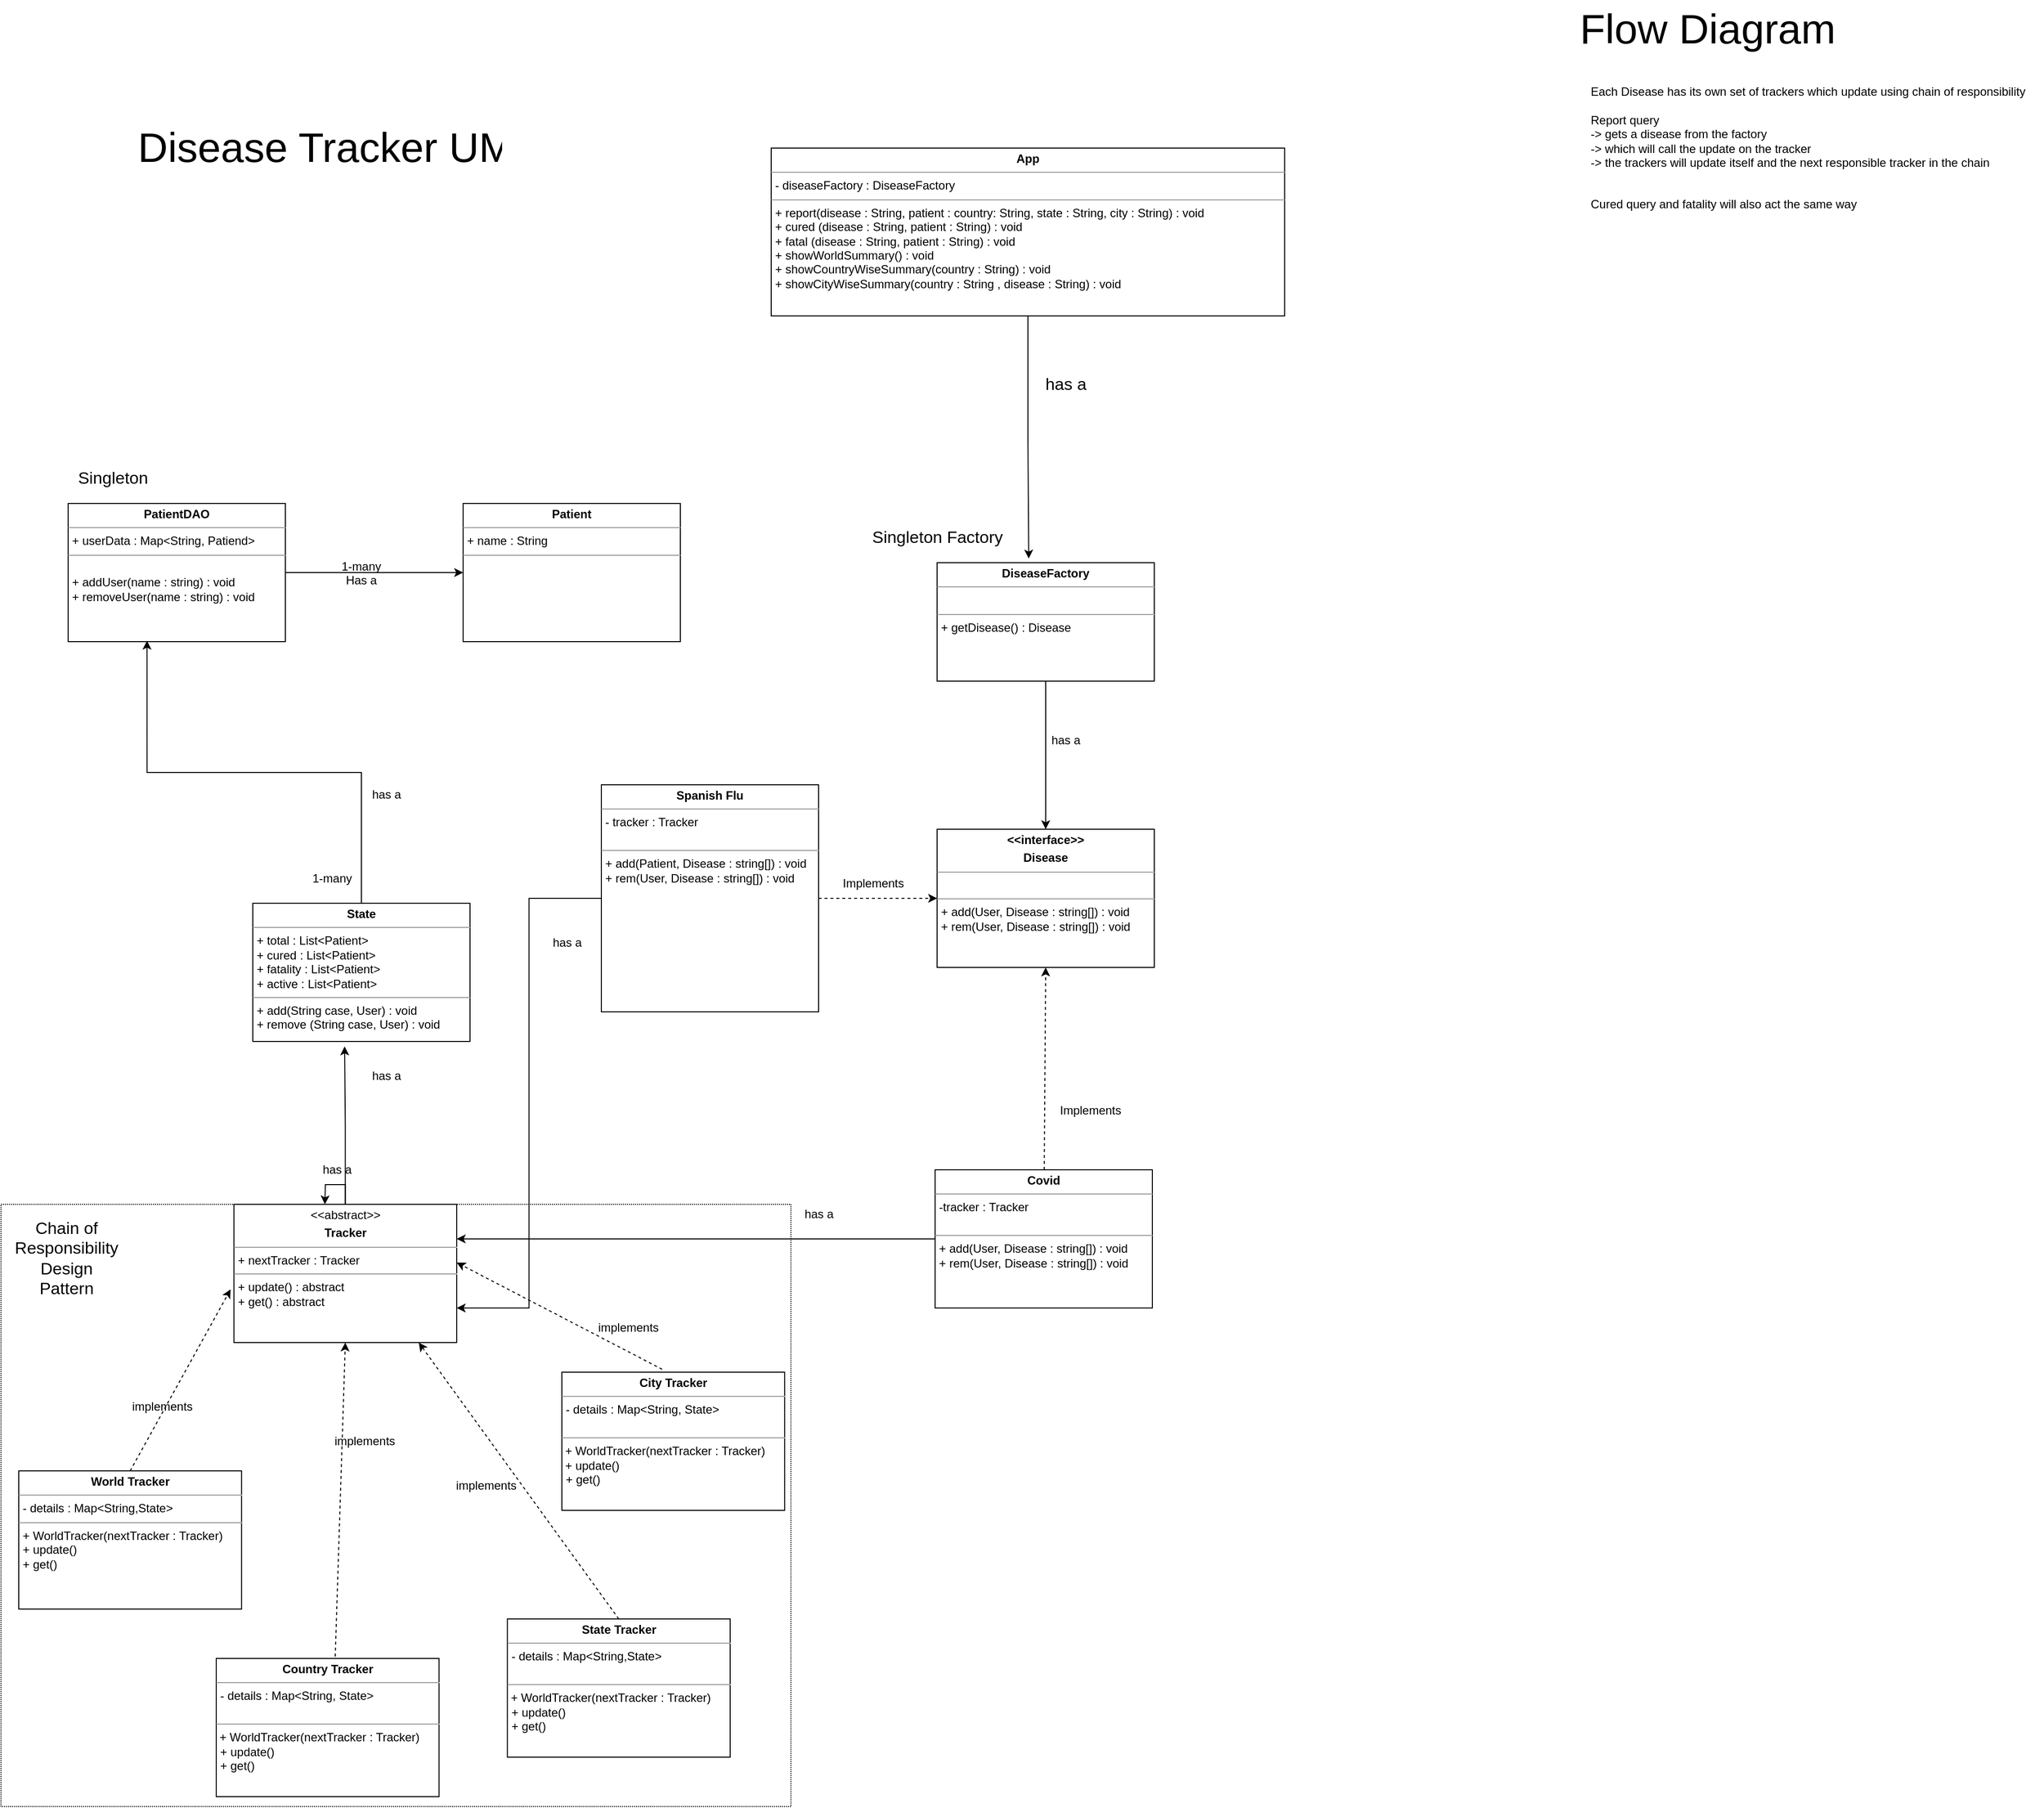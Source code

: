 <mxfile version="20.8.10" type="device"><diagram id="C5RBs43oDa-KdzZeNtuy" name="Page-1"><mxGraphModel dx="2693" dy="2446" grid="1" gridSize="10" guides="1" tooltips="1" connect="1" arrows="1" fold="1" page="1" pageScale="1" pageWidth="827" pageHeight="1169" math="0" shadow="0"><root><mxCell id="WIyWlLk6GJQsqaUBKTNV-0"/><mxCell id="WIyWlLk6GJQsqaUBKTNV-1" parent="WIyWlLk6GJQsqaUBKTNV-0"/><mxCell id="6b5QpI333BXi63DUyeJo-0" value="&lt;p style=&quot;margin:0px;margin-top:4px;text-align:center;&quot;&gt;&lt;b&gt;&amp;lt;&amp;lt;interface&amp;gt;&amp;gt;&lt;/b&gt;&lt;/p&gt;&lt;p style=&quot;margin:0px;margin-top:4px;text-align:center;&quot;&gt;&lt;b&gt;Disease&lt;/b&gt;&lt;/p&gt;&lt;hr size=&quot;1&quot;&gt;&lt;p style=&quot;margin:0px;margin-left:4px;&quot;&gt;&lt;br&gt;&lt;/p&gt;&lt;hr size=&quot;1&quot;&gt;&lt;p style=&quot;margin:0px;margin-left:4px;&quot;&gt;+ add(User, Disease : string[]) : void&lt;/p&gt;&lt;p style=&quot;margin:0px;margin-left:4px;&quot;&gt;+ rem(User, Disease : string[]) : void&lt;/p&gt;&lt;p style=&quot;margin:0px;margin-left:4px;&quot;&gt;&lt;br&gt;&lt;/p&gt;" style="verticalAlign=top;align=left;overflow=fill;fontSize=12;fontFamily=Helvetica;html=1;" parent="WIyWlLk6GJQsqaUBKTNV-1" vertex="1"><mxGeometry x="170" y="150" width="220" height="140" as="geometry"/></mxCell><mxCell id="v3sYhEWFBkxOG5H2Zi32-28" style="edgeStyle=orthogonalEdgeStyle;rounded=0;orthogonalLoop=1;jettySize=auto;html=1;entryX=1;entryY=0.25;entryDx=0;entryDy=0;" edge="1" parent="WIyWlLk6GJQsqaUBKTNV-1" source="6b5QpI333BXi63DUyeJo-1" target="v3sYhEWFBkxOG5H2Zi32-7"><mxGeometry relative="1" as="geometry"/></mxCell><mxCell id="6b5QpI333BXi63DUyeJo-1" value="&lt;p style=&quot;margin:0px;margin-top:4px;text-align:center;&quot;&gt;&lt;b&gt;Covid&lt;/b&gt;&lt;/p&gt;&lt;hr size=&quot;1&quot;&gt;&lt;p style=&quot;margin:0px;margin-left:4px;&quot;&gt;-tracker : Tracker&lt;/p&gt;&lt;p style=&quot;margin:0px;margin-left:4px;&quot;&gt;&lt;br&gt;&lt;/p&gt;&lt;hr size=&quot;1&quot;&gt;&lt;p style=&quot;margin:0px;margin-left:4px;&quot;&gt;+ add(User, Disease : string[]) : void&lt;/p&gt;&lt;p style=&quot;margin:0px;margin-left:4px;&quot;&gt;+ rem(User, Disease : string[]) : void&lt;/p&gt;&lt;p style=&quot;margin:0px;margin-left:4px;&quot;&gt;&lt;br&gt;&lt;/p&gt;" style="verticalAlign=top;align=left;overflow=fill;fontSize=12;fontFamily=Helvetica;html=1;" parent="WIyWlLk6GJQsqaUBKTNV-1" vertex="1"><mxGeometry x="168" y="495" width="220" height="140" as="geometry"/></mxCell><mxCell id="v3sYhEWFBkxOG5H2Zi32-29" style="edgeStyle=orthogonalEdgeStyle;rounded=0;orthogonalLoop=1;jettySize=auto;html=1;entryX=1;entryY=0.75;entryDx=0;entryDy=0;" edge="1" parent="WIyWlLk6GJQsqaUBKTNV-1" source="6b5QpI333BXi63DUyeJo-2" target="v3sYhEWFBkxOG5H2Zi32-7"><mxGeometry relative="1" as="geometry"/></mxCell><mxCell id="6b5QpI333BXi63DUyeJo-2" value="&lt;p style=&quot;margin:0px;margin-top:4px;text-align:center;&quot;&gt;&lt;b&gt;Spanish Flu&lt;/b&gt;&lt;/p&gt;&lt;hr size=&quot;1&quot;&gt;&lt;p style=&quot;margin:0px;margin-left:4px;&quot;&gt;- tracker : Tracker&lt;/p&gt;&lt;p style=&quot;margin:0px;margin-left:4px;&quot;&gt;&lt;br&gt;&lt;/p&gt;&lt;hr size=&quot;1&quot;&gt;&lt;p style=&quot;margin:0px;margin-left:4px;&quot;&gt;+ add(Patient, Disease : string[]) : void&lt;/p&gt;&lt;p style=&quot;margin:0px;margin-left:4px;&quot;&gt;+ rem(User, Disease : string[]) : void&lt;/p&gt;&lt;p style=&quot;margin:0px;margin-left:4px;&quot;&gt;&lt;br&gt;&lt;/p&gt;" style="verticalAlign=top;align=left;overflow=fill;fontSize=12;fontFamily=Helvetica;html=1;" parent="WIyWlLk6GJQsqaUBKTNV-1" vertex="1"><mxGeometry x="-170" y="105" width="220" height="230" as="geometry"/></mxCell><mxCell id="6b5QpI333BXi63DUyeJo-5" value="" style="html=1;labelBackgroundColor=#ffffff;startArrow=none;startFill=0;startSize=6;endArrow=classic;endFill=1;endSize=6;jettySize=auto;orthogonalLoop=1;strokeWidth=1;dashed=1;fontSize=14;rounded=0;" parent="WIyWlLk6GJQsqaUBKTNV-1" edge="1" source="6b5QpI333BXi63DUyeJo-1"><mxGeometry width="60" height="60" relative="1" as="geometry"><mxPoint x="280" y="500" as="sourcePoint"/><mxPoint x="280" y="290" as="targetPoint"/></mxGeometry></mxCell><mxCell id="6b5QpI333BXi63DUyeJo-6" value="Implements" style="text;html=1;align=center;verticalAlign=middle;resizable=0;points=[];autosize=1;strokeColor=none;fillColor=none;" parent="WIyWlLk6GJQsqaUBKTNV-1" vertex="1"><mxGeometry x="280" y="420" width="90" height="30" as="geometry"/></mxCell><mxCell id="6b5QpI333BXi63DUyeJo-7" value="" style="html=1;labelBackgroundColor=#ffffff;startArrow=none;startFill=0;startSize=6;endArrow=classic;endFill=1;endSize=6;jettySize=auto;orthogonalLoop=1;strokeWidth=1;dashed=1;fontSize=14;rounded=0;entryX=0;entryY=0.5;entryDx=0;entryDy=0;" parent="WIyWlLk6GJQsqaUBKTNV-1" source="6b5QpI333BXi63DUyeJo-2" target="6b5QpI333BXi63DUyeJo-0" edge="1"><mxGeometry width="60" height="60" relative="1" as="geometry"><mxPoint x="430" y="280" as="sourcePoint"/><mxPoint x="390" y="195" as="targetPoint"/></mxGeometry></mxCell><mxCell id="6b5QpI333BXi63DUyeJo-9" value="Implements" style="text;html=1;align=center;verticalAlign=middle;resizable=0;points=[];autosize=1;strokeColor=none;fillColor=none;" parent="WIyWlLk6GJQsqaUBKTNV-1" vertex="1"><mxGeometry x="60" y="190" width="90" height="30" as="geometry"/></mxCell><mxCell id="6b5QpI333BXi63DUyeJo-11" style="edgeStyle=orthogonalEdgeStyle;rounded=0;orthogonalLoop=1;jettySize=auto;html=1;entryX=0.5;entryY=0;entryDx=0;entryDy=0;" parent="WIyWlLk6GJQsqaUBKTNV-1" source="6b5QpI333BXi63DUyeJo-10" target="6b5QpI333BXi63DUyeJo-0" edge="1"><mxGeometry relative="1" as="geometry"/></mxCell><mxCell id="6b5QpI333BXi63DUyeJo-10" value="&lt;p style=&quot;margin:0px;margin-top:4px;text-align:center;&quot;&gt;&lt;b style=&quot;background-color: initial;&quot;&gt;DiseaseFactory&lt;/b&gt;&lt;/p&gt;&lt;hr size=&quot;1&quot;&gt;&lt;p style=&quot;margin:0px;margin-left:4px;&quot;&gt;&lt;br&gt;&lt;/p&gt;&lt;hr size=&quot;1&quot;&gt;&lt;p style=&quot;margin:0px;margin-left:4px;&quot;&gt;+ getDisease() : Disease&lt;/p&gt;&lt;p style=&quot;margin:0px;margin-left:4px;&quot;&gt;&lt;br&gt;&lt;/p&gt;" style="verticalAlign=top;align=left;overflow=fill;fontSize=12;fontFamily=Helvetica;html=1;" parent="WIyWlLk6GJQsqaUBKTNV-1" vertex="1"><mxGeometry x="170" y="-120" width="220" height="120" as="geometry"/></mxCell><mxCell id="v3sYhEWFBkxOG5H2Zi32-5" value="has a" style="text;html=1;align=center;verticalAlign=middle;resizable=0;points=[];autosize=1;strokeColor=none;fillColor=none;" vertex="1" parent="WIyWlLk6GJQsqaUBKTNV-1"><mxGeometry x="275" y="45" width="50" height="30" as="geometry"/></mxCell><mxCell id="v3sYhEWFBkxOG5H2Zi32-21" value="" style="group;strokeColor=default;strokeWidth=1;dashed=1;dashPattern=1 1;" vertex="1" connectable="0" parent="WIyWlLk6GJQsqaUBKTNV-1"><mxGeometry x="-778" y="530" width="800" height="610" as="geometry"/></mxCell><mxCell id="v3sYhEWFBkxOG5H2Zi32-7" value="&lt;p style=&quot;margin:0px;margin-top:4px;text-align:center;&quot;&gt;&amp;lt;&amp;lt;abstract&amp;gt;&amp;gt;&lt;/p&gt;&lt;p style=&quot;margin:0px;margin-top:4px;text-align:center;&quot;&gt;&lt;b style=&quot;background-color: initial;&quot;&gt;Tracker&lt;/b&gt;&lt;br&gt;&lt;/p&gt;&lt;hr size=&quot;1&quot;&gt;&lt;p style=&quot;margin:0px;margin-left:4px;&quot;&gt;+ nextTracker : Tracker&lt;/p&gt;&lt;hr size=&quot;1&quot;&gt;&lt;p style=&quot;margin:0px;margin-left:4px;&quot;&gt;+&amp;nbsp;update() : abstract&lt;/p&gt;&lt;p style=&quot;border-color: var(--border-color); margin: 0px 0px 0px 4px;&quot;&gt;+ get() : abstract&lt;/p&gt;" style="verticalAlign=top;align=left;overflow=fill;fontSize=12;fontFamily=Helvetica;html=1;" vertex="1" parent="v3sYhEWFBkxOG5H2Zi32-21"><mxGeometry x="235.897" width="225.641" height="140" as="geometry"/></mxCell><mxCell id="v3sYhEWFBkxOG5H2Zi32-8" value="&lt;p style=&quot;margin:0px;margin-top:4px;text-align:center;&quot;&gt;&lt;b&gt;World Tracker&lt;/b&gt;&lt;/p&gt;&lt;hr size=&quot;1&quot;&gt;&lt;p style=&quot;margin:0px;margin-left:4px;&quot;&gt;- details : Map&amp;lt;String,State&amp;gt;&lt;/p&gt;&lt;hr size=&quot;1&quot;&gt;&lt;p style=&quot;margin:0px;margin-left:4px;&quot;&gt;&lt;span style=&quot;background-color: initial;&quot;&gt;+ WorldTracker(nextTracker : Tracker)&lt;/span&gt;&lt;/p&gt;&lt;p style=&quot;border-color: var(--border-color); margin: 0px 0px 0px 4px;&quot;&gt;+ update()&lt;/p&gt;&lt;p style=&quot;border-color: var(--border-color); margin: 0px 0px 0px 4px;&quot;&gt;+ get()&lt;/p&gt;&lt;p style=&quot;border-color: var(--border-color); margin: 0px 0px 0px 4px;&quot;&gt;&lt;br style=&quot;border-color: var(--border-color);&quot;&gt;&lt;/p&gt;" style="verticalAlign=top;align=left;overflow=fill;fontSize=12;fontFamily=Helvetica;html=1;" vertex="1" parent="v3sYhEWFBkxOG5H2Zi32-21"><mxGeometry x="18" y="270" width="225.641" height="140" as="geometry"/></mxCell><mxCell id="v3sYhEWFBkxOG5H2Zi32-9" value="" style="html=1;labelBackgroundColor=#ffffff;startArrow=none;startFill=0;startSize=6;endArrow=classic;endFill=1;endSize=6;jettySize=auto;orthogonalLoop=1;strokeWidth=1;dashed=1;fontSize=14;rounded=0;entryX=-0.015;entryY=0.615;entryDx=0;entryDy=0;exitX=0.5;exitY=0;exitDx=0;exitDy=0;entryPerimeter=0;" edge="1" parent="v3sYhEWFBkxOG5H2Zi32-21" source="v3sYhEWFBkxOG5H2Zi32-8" target="v3sYhEWFBkxOG5H2Zi32-7"><mxGeometry width="60" height="60" relative="1" as="geometry"><mxPoint x="307.692" y="350" as="sourcePoint"/><mxPoint x="307.692" y="140" as="targetPoint"/></mxGeometry></mxCell><mxCell id="v3sYhEWFBkxOG5H2Zi32-10" value="&lt;p style=&quot;margin:0px;margin-top:4px;text-align:center;&quot;&gt;&lt;b&gt;Country Tracker&lt;/b&gt;&lt;/p&gt;&lt;hr size=&quot;1&quot;&gt;&lt;p style=&quot;margin:0px;margin-left:4px;&quot;&gt;- details : Map&amp;lt;String, State&amp;gt;&lt;/p&gt;&lt;p style=&quot;margin:0px;margin-left:4px;&quot;&gt;&lt;br&gt;&lt;/p&gt;&lt;hr size=&quot;1&quot;&gt;&lt;p style=&quot;margin:0px;margin-left:4px;&quot;&gt;&lt;/p&gt;&amp;nbsp;+ WorldTracker(nextTracker : Tracker)&lt;p style=&quot;margin:0px;margin-left:4px;&quot;&gt;+ update()&lt;/p&gt;&lt;p style=&quot;margin:0px;margin-left:4px;&quot;&gt;+ get()&lt;/p&gt;&lt;p style=&quot;margin:0px;margin-left:4px;&quot;&gt;&lt;br&gt;&lt;/p&gt;" style="verticalAlign=top;align=left;overflow=fill;fontSize=12;fontFamily=Helvetica;html=1;" vertex="1" parent="v3sYhEWFBkxOG5H2Zi32-21"><mxGeometry x="217.998" y="460" width="225.641" height="140" as="geometry"/></mxCell><mxCell id="v3sYhEWFBkxOG5H2Zi32-11" value="&lt;p style=&quot;margin:0px;margin-top:4px;text-align:center;&quot;&gt;&lt;b&gt;State Tracker&lt;/b&gt;&lt;/p&gt;&lt;hr size=&quot;1&quot;&gt;&lt;p style=&quot;margin:0px;margin-left:4px;&quot;&gt;- details : Map&amp;lt;String,State&amp;gt;&lt;/p&gt;&lt;p style=&quot;margin:0px;margin-left:4px;&quot;&gt;&lt;br&gt;&lt;/p&gt;&lt;hr size=&quot;1&quot;&gt;&lt;p style=&quot;margin:0px;margin-left:4px;&quot;&gt;&lt;/p&gt;&amp;nbsp;+ WorldTracker(nextTracker : Tracker)&lt;p style=&quot;margin:0px;margin-left:4px;&quot;&gt;+&amp;nbsp;update()&lt;/p&gt;&lt;p style=&quot;border-color: var(--border-color); margin: 0px 0px 0px 4px;&quot;&gt;+ get()&lt;/p&gt;&lt;p style=&quot;border-color: var(--border-color); margin: 0px 0px 0px 4px;&quot;&gt;&lt;br style=&quot;border-color: var(--border-color);&quot;&gt;&lt;/p&gt;" style="verticalAlign=top;align=left;overflow=fill;fontSize=12;fontFamily=Helvetica;html=1;" vertex="1" parent="v3sYhEWFBkxOG5H2Zi32-21"><mxGeometry x="512.821" y="420" width="225.641" height="140" as="geometry"/></mxCell><mxCell id="v3sYhEWFBkxOG5H2Zi32-12" value="&lt;p style=&quot;margin:0px;margin-top:4px;text-align:center;&quot;&gt;&lt;b&gt;City Tracker&lt;/b&gt;&lt;/p&gt;&lt;hr size=&quot;1&quot;&gt;&lt;p style=&quot;margin:0px;margin-left:4px;&quot;&gt;- details : Map&amp;lt;String, State&amp;gt;&lt;/p&gt;&lt;p style=&quot;margin:0px;margin-left:4px;&quot;&gt;&lt;br&gt;&lt;/p&gt;&lt;hr size=&quot;1&quot;&gt;&lt;p style=&quot;margin:0px;margin-left:4px;&quot;&gt;&lt;/p&gt;&amp;nbsp;+ WorldTracker(nextTracker : Tracker)&amp;nbsp;&lt;br&gt;&lt;span style=&quot;background-color: initial;&quot;&gt;&amp;nbsp;+ &lt;/span&gt;&lt;span style=&quot;background-color: initial;&quot;&gt;update()&lt;/span&gt;&lt;br&gt;&lt;p style=&quot;border-color: var(--border-color); margin: 0px 0px 0px 4px;&quot;&gt;+ get()&lt;/p&gt;&lt;p style=&quot;border-color: var(--border-color); margin: 0px 0px 0px 4px;&quot;&gt;&lt;br style=&quot;border-color: var(--border-color);&quot;&gt;&lt;/p&gt;" style="verticalAlign=top;align=left;overflow=fill;fontSize=12;fontFamily=Helvetica;html=1;" vertex="1" parent="v3sYhEWFBkxOG5H2Zi32-21"><mxGeometry x="567.999" y="170" width="225.641" height="140" as="geometry"/></mxCell><mxCell id="v3sYhEWFBkxOG5H2Zi32-13" value="" style="html=1;labelBackgroundColor=#ffffff;startArrow=none;startFill=0;startSize=6;endArrow=classic;endFill=1;endSize=6;jettySize=auto;orthogonalLoop=1;strokeWidth=1;dashed=1;fontSize=14;rounded=0;entryX=0.5;entryY=1;entryDx=0;entryDy=0;exitX=0.534;exitY=-0.014;exitDx=0;exitDy=0;exitPerimeter=0;" edge="1" parent="v3sYhEWFBkxOG5H2Zi32-21" source="v3sYhEWFBkxOG5H2Zi32-10" target="v3sYhEWFBkxOG5H2Zi32-7"><mxGeometry width="60" height="60" relative="1" as="geometry"><mxPoint x="205.128" y="270" as="sourcePoint"/><mxPoint x="400.0" y="140" as="targetPoint"/></mxGeometry></mxCell><mxCell id="v3sYhEWFBkxOG5H2Zi32-14" value="implements" style="text;html=1;align=center;verticalAlign=middle;resizable=0;points=[];autosize=1;strokeColor=none;fillColor=none;" vertex="1" parent="v3sYhEWFBkxOG5H2Zi32-21"><mxGeometry x="328.205" y="225" width="80" height="30" as="geometry"/></mxCell><mxCell id="v3sYhEWFBkxOG5H2Zi32-15" value="implements" style="text;html=1;align=center;verticalAlign=middle;resizable=0;points=[];autosize=1;strokeColor=none;fillColor=none;" vertex="1" parent="v3sYhEWFBkxOG5H2Zi32-21"><mxGeometry x="123.077" y="190" width="80" height="30" as="geometry"/></mxCell><mxCell id="v3sYhEWFBkxOG5H2Zi32-16" value="" style="html=1;labelBackgroundColor=#ffffff;startArrow=none;startFill=0;startSize=6;endArrow=classic;endFill=1;endSize=6;jettySize=auto;orthogonalLoop=1;strokeWidth=1;dashed=1;fontSize=14;rounded=0;entryX=0.5;entryY=1;entryDx=0;entryDy=0;exitX=0.5;exitY=0;exitDx=0;exitDy=0;" edge="1" parent="v3sYhEWFBkxOG5H2Zi32-21" source="v3sYhEWFBkxOG5H2Zi32-11"><mxGeometry width="60" height="60" relative="1" as="geometry"><mxPoint x="400.0" y="468.04" as="sourcePoint"/><mxPoint x="423.097" y="140" as="targetPoint"/></mxGeometry></mxCell><mxCell id="v3sYhEWFBkxOG5H2Zi32-17" value="implements" style="text;html=1;align=center;verticalAlign=middle;resizable=0;points=[];autosize=1;strokeColor=none;fillColor=none;" vertex="1" parent="v3sYhEWFBkxOG5H2Zi32-21"><mxGeometry x="451.282" y="270" width="80" height="30" as="geometry"/></mxCell><mxCell id="v3sYhEWFBkxOG5H2Zi32-18" value="" style="html=1;labelBackgroundColor=#ffffff;startArrow=none;startFill=0;startSize=6;endArrow=classic;endFill=1;endSize=6;jettySize=auto;orthogonalLoop=1;strokeWidth=1;dashed=1;fontSize=14;rounded=0;entryX=0.5;entryY=1;entryDx=0;entryDy=0;exitX=0.45;exitY=-0.021;exitDx=0;exitDy=0;exitPerimeter=0;" edge="1" parent="v3sYhEWFBkxOG5H2Zi32-21" source="v3sYhEWFBkxOG5H2Zi32-12"><mxGeometry width="60" height="60" relative="1" as="geometry"><mxPoint x="664.082" y="339" as="sourcePoint"/><mxPoint x="461.538" y="59" as="targetPoint"/></mxGeometry></mxCell><mxCell id="v3sYhEWFBkxOG5H2Zi32-19" value="implements" style="text;html=1;align=center;verticalAlign=middle;resizable=0;points=[];autosize=1;strokeColor=none;fillColor=none;" vertex="1" parent="v3sYhEWFBkxOG5H2Zi32-21"><mxGeometry x="594.872" y="110" width="80" height="30" as="geometry"/></mxCell><mxCell id="v3sYhEWFBkxOG5H2Zi32-32" value="Chain of Responsibility Design Pattern&lt;br style=&quot;font-size: 17px;&quot;&gt;" style="text;html=1;strokeColor=none;fillColor=none;align=center;verticalAlign=middle;whiteSpace=wrap;rounded=0;fontSize=17;" vertex="1" parent="v3sYhEWFBkxOG5H2Zi32-21"><mxGeometry x="10.256" y="40" width="112.821" height="30" as="geometry"/></mxCell><mxCell id="v3sYhEWFBkxOG5H2Zi32-22" style="edgeStyle=orthogonalEdgeStyle;rounded=0;orthogonalLoop=1;jettySize=auto;html=1;" edge="1" parent="WIyWlLk6GJQsqaUBKTNV-1" source="v3sYhEWFBkxOG5H2Zi32-7"><mxGeometry relative="1" as="geometry"><mxPoint x="-450" y="530" as="targetPoint"/></mxGeometry></mxCell><mxCell id="v3sYhEWFBkxOG5H2Zi32-23" value="has a" style="text;html=1;align=center;verticalAlign=middle;resizable=0;points=[];autosize=1;strokeColor=none;fillColor=none;" vertex="1" parent="WIyWlLk6GJQsqaUBKTNV-1"><mxGeometry x="-463" y="480" width="50" height="30" as="geometry"/></mxCell><mxCell id="v3sYhEWFBkxOG5H2Zi32-25" value="1-many&#10;Has a" style="group" vertex="1" connectable="0" parent="WIyWlLk6GJQsqaUBKTNV-1"><mxGeometry x="-523" y="-130" width="220" height="495" as="geometry"/></mxCell><mxCell id="v3sYhEWFBkxOG5H2Zi32-1" value="&lt;p style=&quot;margin:0px;margin-top:4px;text-align:center;&quot;&gt;&lt;b style=&quot;background-color: initial;&quot;&gt;State&lt;/b&gt;&lt;br&gt;&lt;/p&gt;&lt;hr size=&quot;1&quot;&gt;&lt;p style=&quot;margin:0px;margin-left:4px;&quot;&gt;+ total : List&amp;lt;Patient&amp;gt;&lt;/p&gt;&lt;p style=&quot;margin:0px;margin-left:4px;&quot;&gt;+ cured : List&amp;lt;Patient&amp;gt;&lt;/p&gt;&lt;p style=&quot;margin:0px;margin-left:4px;&quot;&gt;+ fatality : List&amp;lt;Patient&amp;gt;&lt;/p&gt;&lt;p style=&quot;margin:0px;margin-left:4px;&quot;&gt;+ active : List&amp;lt;Patient&amp;gt;&lt;/p&gt;&lt;hr size=&quot;1&quot;&gt;&lt;p style=&quot;margin:0px;margin-left:4px;&quot;&gt;+ add(String case, User) : void&lt;/p&gt;&lt;p style=&quot;margin:0px;margin-left:4px;&quot;&gt;+ remove (String case, User) : void&lt;/p&gt;" style="verticalAlign=top;align=left;overflow=fill;fontSize=12;fontFamily=Helvetica;html=1;" vertex="1" parent="v3sYhEWFBkxOG5H2Zi32-25"><mxGeometry y="355" width="220" height="140" as="geometry"/></mxCell><mxCell id="v3sYhEWFBkxOG5H2Zi32-6" value="has a" style="text;html=1;align=center;verticalAlign=middle;resizable=0;points=[];autosize=1;strokeColor=none;fillColor=none;" vertex="1" parent="v3sYhEWFBkxOG5H2Zi32-25"><mxGeometry x="110" y="230" width="50" height="30" as="geometry"/></mxCell><mxCell id="v3sYhEWFBkxOG5H2Zi32-24" value="1-many" style="text;html=1;align=center;verticalAlign=middle;resizable=0;points=[];autosize=1;strokeColor=none;fillColor=none;" vertex="1" parent="v3sYhEWFBkxOG5H2Zi32-25"><mxGeometry x="50" y="315" width="60" height="30" as="geometry"/></mxCell><mxCell id="v3sYhEWFBkxOG5H2Zi32-26" style="edgeStyle=orthogonalEdgeStyle;rounded=0;orthogonalLoop=1;jettySize=auto;html=1;" edge="1" parent="WIyWlLk6GJQsqaUBKTNV-1" source="v3sYhEWFBkxOG5H2Zi32-7"><mxGeometry relative="1" as="geometry"><mxPoint x="-430" y="370" as="targetPoint"/></mxGeometry></mxCell><mxCell id="v3sYhEWFBkxOG5H2Zi32-27" value="has a" style="text;html=1;align=center;verticalAlign=middle;resizable=0;points=[];autosize=1;strokeColor=none;fillColor=none;" vertex="1" parent="WIyWlLk6GJQsqaUBKTNV-1"><mxGeometry x="-413" y="385" width="50" height="30" as="geometry"/></mxCell><mxCell id="v3sYhEWFBkxOG5H2Zi32-30" value="has a" style="text;html=1;align=center;verticalAlign=middle;resizable=0;points=[];autosize=1;strokeColor=none;fillColor=none;" vertex="1" parent="WIyWlLk6GJQsqaUBKTNV-1"><mxGeometry x="-230" y="250" width="50" height="30" as="geometry"/></mxCell><mxCell id="v3sYhEWFBkxOG5H2Zi32-31" value="has a" style="text;html=1;align=center;verticalAlign=middle;resizable=0;points=[];autosize=1;strokeColor=none;fillColor=none;" vertex="1" parent="WIyWlLk6GJQsqaUBKTNV-1"><mxGeometry x="25" y="525" width="50" height="30" as="geometry"/></mxCell><mxCell id="v3sYhEWFBkxOG5H2Zi32-33" style="edgeStyle=orthogonalEdgeStyle;rounded=0;orthogonalLoop=1;jettySize=auto;html=1;fontSize=17;" edge="1" parent="WIyWlLk6GJQsqaUBKTNV-1" source="v3sYhEWFBkxOG5H2Zi32-4"><mxGeometry relative="1" as="geometry"><mxPoint x="-310" y="-110" as="targetPoint"/></mxGeometry></mxCell><mxCell id="v3sYhEWFBkxOG5H2Zi32-4" value="&lt;p style=&quot;margin:0px;margin-top:4px;text-align:center;&quot;&gt;&lt;b style=&quot;background-color: initial;&quot;&gt;PatientDAO&lt;/b&gt;&lt;br&gt;&lt;/p&gt;&lt;hr size=&quot;1&quot;&gt;&lt;p style=&quot;margin:0px;margin-left:4px;&quot;&gt;+ userData : Map&amp;lt;String, Patiend&amp;gt;&amp;nbsp;&lt;/p&gt;&lt;hr size=&quot;1&quot;&gt;&lt;p style=&quot;margin:0px;margin-left:4px;&quot;&gt;&lt;br&gt;&lt;/p&gt;&lt;p style=&quot;margin:0px;margin-left:4px;&quot;&gt;+ addUser(name : string) : void&lt;/p&gt;&lt;p style=&quot;margin:0px;margin-left:4px;&quot;&gt;+ removeUser(name : string) : void&lt;/p&gt;" style="verticalAlign=top;align=left;overflow=fill;fontSize=12;fontFamily=Helvetica;html=1;" vertex="1" parent="WIyWlLk6GJQsqaUBKTNV-1"><mxGeometry x="-710" y="-180" width="220" height="140" as="geometry"/></mxCell><mxCell id="v3sYhEWFBkxOG5H2Zi32-3" style="edgeStyle=orthogonalEdgeStyle;rounded=0;orthogonalLoop=1;jettySize=auto;html=1;entryX=0.363;entryY=0.993;entryDx=0;entryDy=0;entryPerimeter=0;" edge="1" parent="WIyWlLk6GJQsqaUBKTNV-1" source="v3sYhEWFBkxOG5H2Zi32-1" target="v3sYhEWFBkxOG5H2Zi32-4"><mxGeometry relative="1" as="geometry"><mxPoint x="-413" y="10" as="targetPoint"/></mxGeometry></mxCell><mxCell id="v3sYhEWFBkxOG5H2Zi32-34" value="&lt;p style=&quot;margin:0px;margin-top:4px;text-align:center;&quot;&gt;&lt;b&gt;Patient&lt;/b&gt;&lt;/p&gt;&lt;hr size=&quot;1&quot;&gt;&lt;p style=&quot;margin:0px;margin-left:4px;&quot;&gt;+ name : String&amp;nbsp;&lt;/p&gt;&lt;hr size=&quot;1&quot;&gt;&lt;p style=&quot;margin:0px;margin-left:4px;&quot;&gt;&lt;br&gt;&lt;/p&gt;&lt;p style=&quot;margin:0px;margin-left:4px;&quot;&gt;&lt;br&gt;&lt;/p&gt;" style="verticalAlign=top;align=left;overflow=fill;fontSize=12;fontFamily=Helvetica;html=1;" vertex="1" parent="WIyWlLk6GJQsqaUBKTNV-1"><mxGeometry x="-310" y="-180" width="220" height="140" as="geometry"/></mxCell><mxCell id="v3sYhEWFBkxOG5H2Zi32-38" style="edgeStyle=orthogonalEdgeStyle;rounded=0;orthogonalLoop=1;jettySize=auto;html=1;entryX=0.422;entryY=-0.035;entryDx=0;entryDy=0;entryPerimeter=0;fontSize=17;" edge="1" parent="WIyWlLk6GJQsqaUBKTNV-1" source="v3sYhEWFBkxOG5H2Zi32-36" target="6b5QpI333BXi63DUyeJo-10"><mxGeometry relative="1" as="geometry"/></mxCell><mxCell id="v3sYhEWFBkxOG5H2Zi32-36" value="&lt;p style=&quot;margin:0px;margin-top:4px;text-align:center;&quot;&gt;&lt;b&gt;App&lt;/b&gt;&lt;/p&gt;&lt;hr size=&quot;1&quot;&gt;&lt;p style=&quot;margin:0px;margin-left:4px;&quot;&gt;- diseaseFactory : DiseaseFactory&lt;/p&gt;&lt;hr size=&quot;1&quot;&gt;&lt;p style=&quot;margin:0px;margin-left:4px;&quot;&gt;+ report(disease : String, patient : country: String, state : String, city : String) : void&lt;/p&gt;&lt;p style=&quot;margin:0px;margin-left:4px;&quot;&gt;+ cured (disease : String, patient : String) : void&lt;/p&gt;&lt;p style=&quot;margin:0px;margin-left:4px;&quot;&gt;+ fatal (disease : String, patient : String) : void&lt;/p&gt;&lt;p style=&quot;margin:0px;margin-left:4px;&quot;&gt;+ showWorldSummary() : void&lt;/p&gt;&lt;p style=&quot;margin:0px;margin-left:4px;&quot;&gt;+ showCountryWiseSummary(country : String) : void&lt;/p&gt;&lt;p style=&quot;margin:0px;margin-left:4px;&quot;&gt;+ showCityWiseSummary(country : String , disease : String) : void&lt;/p&gt;&lt;p style=&quot;margin:0px;margin-left:4px;&quot;&gt;&lt;br&gt;&lt;/p&gt;" style="verticalAlign=top;align=left;overflow=fill;fontSize=12;fontFamily=Helvetica;html=1;" vertex="1" parent="WIyWlLk6GJQsqaUBKTNV-1"><mxGeometry x="2" y="-540" width="520" height="170" as="geometry"/></mxCell><mxCell id="v3sYhEWFBkxOG5H2Zi32-39" value="has a" style="text;html=1;align=center;verticalAlign=middle;resizable=0;points=[];autosize=1;strokeColor=none;fillColor=none;fontSize=17;" vertex="1" parent="WIyWlLk6GJQsqaUBKTNV-1"><mxGeometry x="265" y="-315" width="70" height="30" as="geometry"/></mxCell><mxCell id="v3sYhEWFBkxOG5H2Zi32-40" value="Singleton Factory" style="text;html=1;align=center;verticalAlign=middle;resizable=0;points=[];autosize=1;strokeColor=none;fillColor=none;fontSize=17;" vertex="1" parent="WIyWlLk6GJQsqaUBKTNV-1"><mxGeometry x="90" y="-160" width="160" height="30" as="geometry"/></mxCell><mxCell id="v3sYhEWFBkxOG5H2Zi32-41" value="Singleton" style="text;html=1;align=center;verticalAlign=middle;resizable=0;points=[];autosize=1;strokeColor=none;fillColor=none;fontSize=17;" vertex="1" parent="WIyWlLk6GJQsqaUBKTNV-1"><mxGeometry x="-710" y="-220" width="90" height="30" as="geometry"/></mxCell><mxCell id="v3sYhEWFBkxOG5H2Zi32-43" value="Disease Tracker UML" style="text;html=1;align=center;verticalAlign=middle;resizable=0;points=[];autosize=1;strokeColor=none;fillColor=none;fontSize=42;" vertex="1" parent="WIyWlLk6GJQsqaUBKTNV-1"><mxGeometry x="-653" y="-570" width="430" height="60" as="geometry"/></mxCell><mxCell id="v3sYhEWFBkxOG5H2Zi32-44" value="Flow Diagram" style="text;html=1;align=center;verticalAlign=middle;resizable=0;points=[];autosize=1;strokeColor=none;fillColor=none;fontSize=42;" vertex="1" parent="WIyWlLk6GJQsqaUBKTNV-1"><mxGeometry x="810" y="-690" width="280" height="60" as="geometry"/></mxCell><mxCell id="v3sYhEWFBkxOG5H2Zi32-46" value="Report query &lt;br&gt;-&amp;gt; gets a disease from the factory &lt;br&gt;-&amp;gt; which will call the update on the tracker &lt;br&gt;-&amp;gt; the trackers will update itself and the next responsible tracker in the chain" style="text;html=1;align=left;verticalAlign=middle;resizable=0;points=[];autosize=1;strokeColor=none;fillColor=none;fontSize=12;" vertex="1" parent="WIyWlLk6GJQsqaUBKTNV-1"><mxGeometry x="830" y="-582" width="430" height="70" as="geometry"/></mxCell><mxCell id="v3sYhEWFBkxOG5H2Zi32-47" value="Each Disease has its own set of trackers which update using chain of responsibility" style="text;html=1;align=left;verticalAlign=middle;resizable=0;points=[];autosize=1;strokeColor=none;fillColor=none;fontSize=12;" vertex="1" parent="WIyWlLk6GJQsqaUBKTNV-1"><mxGeometry x="830" y="-612" width="460" height="30" as="geometry"/></mxCell><mxCell id="v3sYhEWFBkxOG5H2Zi32-49" value="Cured query and fatality will also act the same way" style="text;html=1;align=left;verticalAlign=middle;resizable=0;points=[];autosize=1;strokeColor=none;fillColor=none;fontSize=12;" vertex="1" parent="WIyWlLk6GJQsqaUBKTNV-1"><mxGeometry x="830" y="-498" width="290" height="30" as="geometry"/></mxCell></root></mxGraphModel></diagram></mxfile>